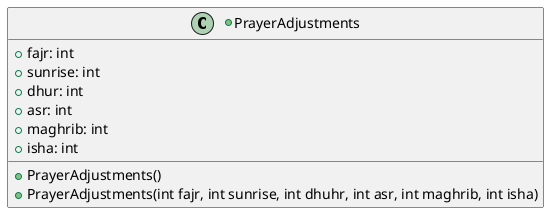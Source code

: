@startuml
+class PrayerAdjustments{
+fajr: int
+sunrise: int
+dhur: int
+asr: int
+maghrib: int
+isha: int
+PrayerAdjustments()
+PrayerAdjustments(int fajr, int sunrise, int dhuhr, int asr, int maghrib, int isha)
}
@enduml